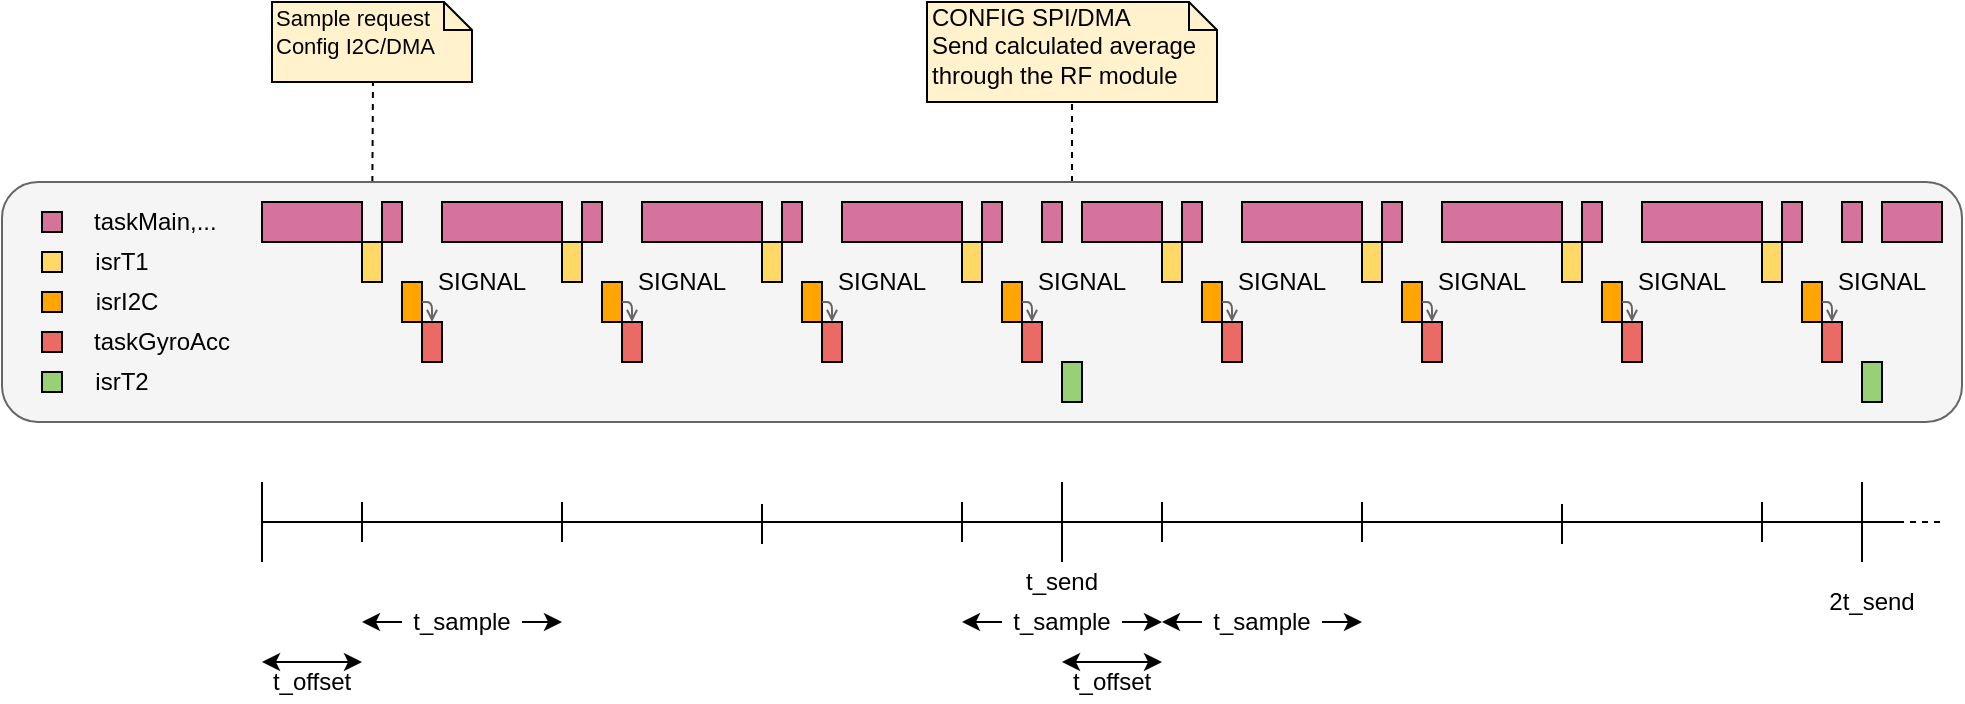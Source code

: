 <mxfile version="12.3.2" type="device" pages="1"><diagram id="cSuGzzFekDDAHzRVUqsY" name="Page-1"><mxGraphModel dx="2012" dy="685" grid="1" gridSize="10" guides="1" tooltips="1" connect="1" arrows="1" fold="1" page="1" pageScale="1" pageWidth="827" pageHeight="1169" math="0" shadow="0"><root><mxCell id="0"/><mxCell id="1" parent="0"/><mxCell id="rkOUXAN77iIOM3Mfhc3u-28" value="" style="endArrow=none;html=1;exitX=0.5;exitY=0;exitDx=0;exitDy=0;entryX=0.5;entryY=1;entryDx=0;entryDy=0;dashed=1;endFill=0;" parent="1" source="rkOUXAN77iIOM3Mfhc3u-20" edge="1"><mxGeometry width="50" height="50" relative="1" as="geometry"><mxPoint x="135" y="320" as="sourcePoint"/><mxPoint x="135.5" y="218.5" as="targetPoint"/></mxGeometry></mxCell><mxCell id="rkOUXAN77iIOM3Mfhc3u-67" value="" style="endArrow=none;html=1;entryX=0.5;entryY=1;entryDx=0;entryDy=0;rounded=0;endFill=0;dashed=1;" parent="1" edge="1"><mxGeometry width="50" height="50" relative="1" as="geometry"><mxPoint x="485" y="360" as="sourcePoint"/><mxPoint x="485" y="228" as="targetPoint"/><Array as="points"/></mxGeometry></mxCell><mxCell id="mVFFXMDGj7C6MJDyE9RA-18" value="" style="rounded=1;whiteSpace=wrap;html=1;strokeColor=#666666;fillColor=#f5f5f5;fontSize=12;fontColor=#333333;shadow=0;comic=0;glass=0;backgroundOutline=0;strokeWidth=1;" parent="1" vertex="1"><mxGeometry x="-50" y="270" width="980" height="120" as="geometry"/></mxCell><mxCell id="rkOUXAN77iIOM3Mfhc3u-131" value="" style="endArrow=none;html=1;dashed=1;" parent="1" edge="1"><mxGeometry width="50" height="50" relative="1" as="geometry"><mxPoint x="880" y="440" as="sourcePoint"/><mxPoint x="920" y="440.0" as="targetPoint"/></mxGeometry></mxCell><mxCell id="rkOUXAN77iIOM3Mfhc3u-1" value="" style="endArrow=none;html=1;" parent="1" edge="1"><mxGeometry width="50" height="50" relative="1" as="geometry"><mxPoint x="80" y="440" as="sourcePoint"/><mxPoint x="480" y="440" as="targetPoint"/></mxGeometry></mxCell><mxCell id="rkOUXAN77iIOM3Mfhc3u-4" value="" style="endArrow=none;html=1;" parent="1" edge="1"><mxGeometry width="50" height="50" relative="1" as="geometry"><mxPoint x="130" y="450" as="sourcePoint"/><mxPoint x="130" y="430" as="targetPoint"/></mxGeometry></mxCell><mxCell id="rkOUXAN77iIOM3Mfhc3u-5" value="" style="endArrow=none;html=1;" parent="1" edge="1"><mxGeometry width="50" height="50" relative="1" as="geometry"><mxPoint x="230" y="450" as="sourcePoint"/><mxPoint x="230" y="430" as="targetPoint"/></mxGeometry></mxCell><mxCell id="rkOUXAN77iIOM3Mfhc3u-6" value="" style="endArrow=none;html=1;" parent="1" edge="1"><mxGeometry width="50" height="50" relative="1" as="geometry"><mxPoint x="330" y="451" as="sourcePoint"/><mxPoint x="330" y="431" as="targetPoint"/></mxGeometry></mxCell><mxCell id="rkOUXAN77iIOM3Mfhc3u-7" value="" style="endArrow=none;html=1;" parent="1" edge="1"><mxGeometry width="50" height="50" relative="1" as="geometry"><mxPoint x="430" y="450" as="sourcePoint"/><mxPoint x="430" y="430" as="targetPoint"/></mxGeometry></mxCell><mxCell id="rkOUXAN77iIOM3Mfhc3u-8" value="" style="endArrow=none;html=1;" parent="1" edge="1"><mxGeometry width="50" height="50" relative="1" as="geometry"><mxPoint x="80" y="460" as="sourcePoint"/><mxPoint x="80" y="420" as="targetPoint"/></mxGeometry></mxCell><mxCell id="rkOUXAN77iIOM3Mfhc3u-9" value="" style="endArrow=none;html=1;" parent="1" edge="1"><mxGeometry width="50" height="50" relative="1" as="geometry"><mxPoint x="480" y="460" as="sourcePoint"/><mxPoint x="480" y="420" as="targetPoint"/></mxGeometry></mxCell><mxCell id="rkOUXAN77iIOM3Mfhc3u-10" value="" style="endArrow=none;html=1;" parent="1" edge="1"><mxGeometry width="50" height="50" relative="1" as="geometry"><mxPoint x="480" y="440" as="sourcePoint"/><mxPoint x="880" y="440" as="targetPoint"/></mxGeometry></mxCell><mxCell id="rkOUXAN77iIOM3Mfhc3u-11" value="" style="endArrow=none;html=1;" parent="1" edge="1"><mxGeometry width="50" height="50" relative="1" as="geometry"><mxPoint x="530" y="450" as="sourcePoint"/><mxPoint x="530" y="430" as="targetPoint"/></mxGeometry></mxCell><mxCell id="rkOUXAN77iIOM3Mfhc3u-12" value="" style="endArrow=none;html=1;" parent="1" edge="1"><mxGeometry width="50" height="50" relative="1" as="geometry"><mxPoint x="630" y="450" as="sourcePoint"/><mxPoint x="630" y="430" as="targetPoint"/></mxGeometry></mxCell><mxCell id="rkOUXAN77iIOM3Mfhc3u-13" value="" style="endArrow=none;html=1;" parent="1" edge="1"><mxGeometry width="50" height="50" relative="1" as="geometry"><mxPoint x="730" y="451" as="sourcePoint"/><mxPoint x="730" y="431" as="targetPoint"/></mxGeometry></mxCell><mxCell id="rkOUXAN77iIOM3Mfhc3u-14" value="" style="endArrow=none;html=1;" parent="1" edge="1"><mxGeometry width="50" height="50" relative="1" as="geometry"><mxPoint x="830" y="450" as="sourcePoint"/><mxPoint x="830" y="430" as="targetPoint"/></mxGeometry></mxCell><mxCell id="rkOUXAN77iIOM3Mfhc3u-15" value="" style="endArrow=none;html=1;" parent="1" edge="1"><mxGeometry width="50" height="50" relative="1" as="geometry"><mxPoint x="480" y="460" as="sourcePoint"/><mxPoint x="480" y="420" as="targetPoint"/></mxGeometry></mxCell><mxCell id="rkOUXAN77iIOM3Mfhc3u-16" value="" style="endArrow=none;html=1;" parent="1" edge="1"><mxGeometry width="50" height="50" relative="1" as="geometry"><mxPoint x="880" y="460" as="sourcePoint"/><mxPoint x="880" y="420" as="targetPoint"/></mxGeometry></mxCell><mxCell id="rkOUXAN77iIOM3Mfhc3u-19" value="&amp;nbsp;taskMain,..." style="text;html=1;strokeColor=none;fillColor=none;align=center;verticalAlign=middle;whiteSpace=wrap;rounded=0;" parent="1" vertex="1"><mxGeometry x="-10" y="280" width="70" height="20" as="geometry"/></mxCell><mxCell id="rkOUXAN77iIOM3Mfhc3u-20" value="" style="rounded=0;whiteSpace=wrap;html=1;fillColor=#FFD966;strokeColor=#000000;gradientColor=none;" parent="1" vertex="1"><mxGeometry x="130" y="300" width="10" height="20" as="geometry"/></mxCell><mxCell id="rkOUXAN77iIOM3Mfhc3u-21" value="isrT1" style="text;html=1;strokeColor=none;fillColor=none;align=center;verticalAlign=middle;whiteSpace=wrap;rounded=0;" parent="1" vertex="1"><mxGeometry x="-10" y="300" width="40" height="20" as="geometry"/></mxCell><mxCell id="rkOUXAN77iIOM3Mfhc3u-22" value="" style="rounded=0;whiteSpace=wrap;html=1;fillColor=#FFA500;strokeColor=#000000;gradientColor=#ffa500;" parent="1" vertex="1"><mxGeometry x="150" y="320" width="10" height="20" as="geometry"/></mxCell><mxCell id="rkOUXAN77iIOM3Mfhc3u-24" value="taskGyroAcc" style="text;html=1;strokeColor=none;fillColor=none;align=center;verticalAlign=middle;whiteSpace=wrap;rounded=0;" parent="1" vertex="1"><mxGeometry x="-10" y="340" width="80" height="20" as="geometry"/></mxCell><mxCell id="rkOUXAN77iIOM3Mfhc3u-25" value="" style="rounded=0;whiteSpace=wrap;html=1;fillColor=#EA6B66;strokeColor=#000000;gradientColor=#ea6b66;" parent="1" vertex="1"><mxGeometry x="160" y="340" width="10" height="20" as="geometry"/></mxCell><mxCell id="rkOUXAN77iIOM3Mfhc3u-26" value="" style="endArrow=open;html=1;exitX=1;exitY=0.5;exitDx=0;exitDy=0;entryX=0.5;entryY=0;entryDx=0;entryDy=0;endFill=0;endSize=4;strokeColor=#666666;" parent="1" source="rkOUXAN77iIOM3Mfhc3u-22" target="rkOUXAN77iIOM3Mfhc3u-25" edge="1"><mxGeometry width="50" height="50" relative="1" as="geometry"><mxPoint x="180" y="330" as="sourcePoint"/><mxPoint x="230" y="280" as="targetPoint"/><Array as="points"><mxPoint x="165" y="330"/></Array></mxGeometry></mxCell><mxCell id="rkOUXAN77iIOM3Mfhc3u-27" value="SIGNAL" style="text;html=1;strokeColor=none;fillColor=none;align=center;verticalAlign=middle;whiteSpace=wrap;rounded=0;fontColor=#000000;strokeWidth=1;labelBorderColor=none;labelBackgroundColor=none;" parent="1" vertex="1"><mxGeometry x="170" y="310" width="40" height="20" as="geometry"/></mxCell><mxCell id="rkOUXAN77iIOM3Mfhc3u-30" value="" style="rounded=0;whiteSpace=wrap;html=1;fillColor=#D5739D;strokeColor=#000000;" parent="1" vertex="1"><mxGeometry x="140" y="280" width="10" height="20" as="geometry"/></mxCell><mxCell id="rkOUXAN77iIOM3Mfhc3u-31" value="" style="rounded=0;whiteSpace=wrap;html=1;fillColor=#D5739D;strokeColor=#000000;gradientColor=#d5739d;" parent="1" vertex="1"><mxGeometry x="170" y="280" width="60" height="20" as="geometry"/></mxCell><mxCell id="rkOUXAN77iIOM3Mfhc3u-33" value="" style="rounded=0;whiteSpace=wrap;html=1;fillColor=#FFD966;strokeColor=#000000;" parent="1" vertex="1"><mxGeometry x="230" y="300" width="10" height="20" as="geometry"/></mxCell><mxCell id="rkOUXAN77iIOM3Mfhc3u-34" value="" style="rounded=0;whiteSpace=wrap;html=1;fillColor=#FFA500;strokeColor=#000000;" parent="1" vertex="1"><mxGeometry x="250" y="320" width="10" height="20" as="geometry"/></mxCell><mxCell id="rkOUXAN77iIOM3Mfhc3u-35" value="" style="rounded=0;whiteSpace=wrap;html=1;fillColor=#EA6B66;strokeColor=#000000;" parent="1" vertex="1"><mxGeometry x="260" y="340" width="10" height="20" as="geometry"/></mxCell><mxCell id="rkOUXAN77iIOM3Mfhc3u-36" value="" style="endArrow=open;html=1;exitX=1;exitY=0.5;exitDx=0;exitDy=0;entryX=0.5;entryY=0;entryDx=0;entryDy=0;endFill=0;endSize=4;strokeColor=#666666;" parent="1" source="rkOUXAN77iIOM3Mfhc3u-34" target="rkOUXAN77iIOM3Mfhc3u-35" edge="1"><mxGeometry width="50" height="50" relative="1" as="geometry"><mxPoint x="280" y="330" as="sourcePoint"/><mxPoint x="330" y="280" as="targetPoint"/><Array as="points"><mxPoint x="265" y="330"/></Array></mxGeometry></mxCell><mxCell id="rkOUXAN77iIOM3Mfhc3u-37" value="SIGNAL" style="text;html=1;strokeColor=none;fillColor=none;align=center;verticalAlign=middle;whiteSpace=wrap;rounded=0;fontColor=#000000;strokeWidth=1;labelBorderColor=none;labelBackgroundColor=none;" parent="1" vertex="1"><mxGeometry x="270" y="310" width="40" height="20" as="geometry"/></mxCell><mxCell id="rkOUXAN77iIOM3Mfhc3u-38" value="" style="rounded=0;whiteSpace=wrap;html=1;fillColor=#D5739D;strokeColor=#000000;" parent="1" vertex="1"><mxGeometry x="240" y="280" width="10" height="20" as="geometry"/></mxCell><mxCell id="rkOUXAN77iIOM3Mfhc3u-39" value="" style="rounded=0;whiteSpace=wrap;html=1;fillColor=#D5739D;strokeColor=#000000;" parent="1" vertex="1"><mxGeometry x="270" y="280" width="60" height="20" as="geometry"/></mxCell><mxCell id="rkOUXAN77iIOM3Mfhc3u-47" value="" style="rounded=0;whiteSpace=wrap;html=1;fillColor=#FFD966;strokeColor=#000000;" parent="1" vertex="1"><mxGeometry x="330" y="300" width="10" height="20" as="geometry"/></mxCell><mxCell id="rkOUXAN77iIOM3Mfhc3u-48" value="" style="rounded=0;whiteSpace=wrap;html=1;fillColor=#FFA500;strokeColor=#000000;" parent="1" vertex="1"><mxGeometry x="350" y="320" width="10" height="20" as="geometry"/></mxCell><mxCell id="rkOUXAN77iIOM3Mfhc3u-49" value="" style="rounded=0;whiteSpace=wrap;html=1;fillColor=#EA6B66;strokeColor=#000000;" parent="1" vertex="1"><mxGeometry x="360" y="340" width="10" height="20" as="geometry"/></mxCell><mxCell id="rkOUXAN77iIOM3Mfhc3u-50" value="" style="endArrow=open;html=1;exitX=1;exitY=0.5;exitDx=0;exitDy=0;entryX=0.5;entryY=0;entryDx=0;entryDy=0;endFill=0;endSize=4;strokeColor=#666666;" parent="1" source="rkOUXAN77iIOM3Mfhc3u-48" target="rkOUXAN77iIOM3Mfhc3u-49" edge="1"><mxGeometry width="50" height="50" relative="1" as="geometry"><mxPoint x="380" y="330" as="sourcePoint"/><mxPoint x="430" y="280" as="targetPoint"/><Array as="points"><mxPoint x="365" y="330"/></Array></mxGeometry></mxCell><mxCell id="rkOUXAN77iIOM3Mfhc3u-51" value="SIGNAL" style="text;html=1;strokeColor=none;fillColor=none;align=center;verticalAlign=middle;whiteSpace=wrap;rounded=0;fontColor=#000000;strokeWidth=1;labelBorderColor=none;labelBackgroundColor=none;" parent="1" vertex="1"><mxGeometry x="370" y="310" width="40" height="20" as="geometry"/></mxCell><mxCell id="rkOUXAN77iIOM3Mfhc3u-52" value="" style="rounded=0;whiteSpace=wrap;html=1;fillColor=#D5739D;strokeColor=#000000;" parent="1" vertex="1"><mxGeometry x="340" y="280" width="10" height="20" as="geometry"/></mxCell><mxCell id="rkOUXAN77iIOM3Mfhc3u-53" value="" style="rounded=0;whiteSpace=wrap;html=1;fillColor=#D5739D;strokeColor=#000000;" parent="1" vertex="1"><mxGeometry x="370" y="280" width="60" height="20" as="geometry"/></mxCell><mxCell id="rkOUXAN77iIOM3Mfhc3u-55" value="" style="rounded=0;whiteSpace=wrap;html=1;fillColor=#FFD966;strokeColor=#000000;" parent="1" vertex="1"><mxGeometry x="430" y="300" width="10" height="20" as="geometry"/></mxCell><mxCell id="rkOUXAN77iIOM3Mfhc3u-56" value="" style="rounded=0;whiteSpace=wrap;html=1;fillColor=#FFA500;strokeColor=#000000;" parent="1" vertex="1"><mxGeometry x="450" y="320" width="10" height="20" as="geometry"/></mxCell><mxCell id="rkOUXAN77iIOM3Mfhc3u-57" value="" style="rounded=0;whiteSpace=wrap;html=1;fillColor=#EA6B66;strokeColor=#000000;" parent="1" vertex="1"><mxGeometry x="460" y="340" width="10" height="20" as="geometry"/></mxCell><mxCell id="rkOUXAN77iIOM3Mfhc3u-58" value="" style="endArrow=open;html=1;exitX=1;exitY=0.5;exitDx=0;exitDy=0;entryX=0.5;entryY=0;entryDx=0;entryDy=0;endFill=0;endSize=4;strokeColor=#666666;" parent="1" source="rkOUXAN77iIOM3Mfhc3u-56" target="rkOUXAN77iIOM3Mfhc3u-57" edge="1"><mxGeometry width="50" height="50" relative="1" as="geometry"><mxPoint x="480" y="330" as="sourcePoint"/><mxPoint x="530" y="280" as="targetPoint"/><Array as="points"><mxPoint x="465" y="330"/></Array></mxGeometry></mxCell><mxCell id="rkOUXAN77iIOM3Mfhc3u-60" value="" style="rounded=0;whiteSpace=wrap;html=1;fillColor=#D5739D;strokeColor=#000000;" parent="1" vertex="1"><mxGeometry x="440" y="280" width="10" height="20" as="geometry"/></mxCell><mxCell id="rkOUXAN77iIOM3Mfhc3u-63" value="" style="rounded=0;whiteSpace=wrap;html=1;fillColor=#97D077;strokeColor=#000000;gradientColor=none;" parent="1" vertex="1"><mxGeometry x="480" y="360" width="10" height="20" as="geometry"/></mxCell><mxCell id="rkOUXAN77iIOM3Mfhc3u-64" value="" style="rounded=0;whiteSpace=wrap;html=1;fillColor=#D5739D;strokeColor=#000000;" parent="1" vertex="1"><mxGeometry x="470" y="280" width="10" height="20" as="geometry"/></mxCell><mxCell id="rkOUXAN77iIOM3Mfhc3u-99" value="" style="rounded=0;whiteSpace=wrap;html=1;fillColor=#D5739D;strokeColor=#000000;" parent="1" vertex="1"><mxGeometry x="490" y="280" width="40" height="20" as="geometry"/></mxCell><mxCell id="rkOUXAN77iIOM3Mfhc3u-100" value="" style="rounded=0;whiteSpace=wrap;html=1;fillColor=#FFD966;strokeColor=#000000;" parent="1" vertex="1"><mxGeometry x="530" y="300" width="10" height="20" as="geometry"/></mxCell><mxCell id="rkOUXAN77iIOM3Mfhc3u-101" value="" style="rounded=0;whiteSpace=wrap;html=1;fillColor=#FFA500;strokeColor=#000000;" parent="1" vertex="1"><mxGeometry x="550" y="320" width="10" height="20" as="geometry"/></mxCell><mxCell id="rkOUXAN77iIOM3Mfhc3u-102" value="" style="rounded=0;whiteSpace=wrap;html=1;fillColor=#EA6B66;strokeColor=#000000;" parent="1" vertex="1"><mxGeometry x="560" y="340" width="10" height="20" as="geometry"/></mxCell><mxCell id="rkOUXAN77iIOM3Mfhc3u-103" value="" style="endArrow=open;html=1;exitX=1;exitY=0.5;exitDx=0;exitDy=0;entryX=0.5;entryY=0;entryDx=0;entryDy=0;endFill=0;strokeWidth=1;endSize=4;strokeColor=#666666;" parent="1" source="rkOUXAN77iIOM3Mfhc3u-101" target="rkOUXAN77iIOM3Mfhc3u-102" edge="1"><mxGeometry width="50" height="50" relative="1" as="geometry"><mxPoint x="580" y="330" as="sourcePoint"/><mxPoint x="630" y="280" as="targetPoint"/><Array as="points"><mxPoint x="565" y="330"/></Array></mxGeometry></mxCell><mxCell id="rkOUXAN77iIOM3Mfhc3u-104" value="SIGNAL" style="text;html=1;strokeColor=none;fillColor=none;align=center;verticalAlign=middle;whiteSpace=wrap;rounded=0;fontColor=#000000;strokeWidth=1;labelBorderColor=none;labelBackgroundColor=none;" parent="1" vertex="1"><mxGeometry x="570" y="310" width="40" height="20" as="geometry"/></mxCell><mxCell id="rkOUXAN77iIOM3Mfhc3u-105" value="" style="rounded=0;whiteSpace=wrap;html=1;fillColor=#D5739D;strokeColor=#000000;" parent="1" vertex="1"><mxGeometry x="540" y="280" width="10" height="20" as="geometry"/></mxCell><mxCell id="rkOUXAN77iIOM3Mfhc3u-106" value="" style="rounded=0;whiteSpace=wrap;html=1;fillColor=#D5739D;strokeColor=#000000;" parent="1" vertex="1"><mxGeometry x="570" y="280" width="60" height="20" as="geometry"/></mxCell><mxCell id="rkOUXAN77iIOM3Mfhc3u-107" value="" style="rounded=0;whiteSpace=wrap;html=1;fillColor=#FFD966;strokeColor=#000000;" parent="1" vertex="1"><mxGeometry x="630" y="300" width="10" height="20" as="geometry"/></mxCell><mxCell id="rkOUXAN77iIOM3Mfhc3u-108" value="" style="rounded=0;whiteSpace=wrap;html=1;fillColor=#FFA500;strokeColor=#000000;" parent="1" vertex="1"><mxGeometry x="650" y="320" width="10" height="20" as="geometry"/></mxCell><mxCell id="rkOUXAN77iIOM3Mfhc3u-109" value="" style="rounded=0;whiteSpace=wrap;html=1;fillColor=#EA6B66;strokeColor=#000000;" parent="1" vertex="1"><mxGeometry x="660" y="340" width="10" height="20" as="geometry"/></mxCell><mxCell id="rkOUXAN77iIOM3Mfhc3u-110" value="" style="endArrow=open;html=1;exitX=1;exitY=0.5;exitDx=0;exitDy=0;entryX=0.5;entryY=0;entryDx=0;entryDy=0;endFill=0;strokeWidth=1;endSize=4;strokeColor=#666666;" parent="1" source="rkOUXAN77iIOM3Mfhc3u-108" target="rkOUXAN77iIOM3Mfhc3u-109" edge="1"><mxGeometry width="50" height="50" relative="1" as="geometry"><mxPoint x="680" y="330" as="sourcePoint"/><mxPoint x="730" y="280" as="targetPoint"/><Array as="points"><mxPoint x="665" y="330"/></Array></mxGeometry></mxCell><mxCell id="rkOUXAN77iIOM3Mfhc3u-111" value="SIGNAL" style="text;html=1;strokeColor=none;fillColor=none;align=center;verticalAlign=middle;whiteSpace=wrap;rounded=0;fontColor=#000000;strokeWidth=1;labelBorderColor=none;labelBackgroundColor=none;" parent="1" vertex="1"><mxGeometry x="670" y="310" width="40" height="20" as="geometry"/></mxCell><mxCell id="rkOUXAN77iIOM3Mfhc3u-112" value="" style="rounded=0;whiteSpace=wrap;html=1;fillColor=#D5739D;strokeColor=#000000;" parent="1" vertex="1"><mxGeometry x="640" y="280" width="10" height="20" as="geometry"/></mxCell><mxCell id="rkOUXAN77iIOM3Mfhc3u-113" value="" style="rounded=0;whiteSpace=wrap;html=1;fillColor=#D5739D;strokeColor=#000000;" parent="1" vertex="1"><mxGeometry x="670" y="280" width="60" height="20" as="geometry"/></mxCell><mxCell id="rkOUXAN77iIOM3Mfhc3u-114" value="" style="rounded=0;whiteSpace=wrap;html=1;fillColor=#FFD966;strokeColor=#000000;" parent="1" vertex="1"><mxGeometry x="730" y="300" width="10" height="20" as="geometry"/></mxCell><mxCell id="rkOUXAN77iIOM3Mfhc3u-115" value="" style="rounded=0;whiteSpace=wrap;html=1;fillColor=#FFA500;strokeColor=#000000;" parent="1" vertex="1"><mxGeometry x="750" y="320" width="10" height="20" as="geometry"/></mxCell><mxCell id="rkOUXAN77iIOM3Mfhc3u-116" value="" style="rounded=0;whiteSpace=wrap;html=1;fillColor=#EA6B66;strokeColor=#000000;" parent="1" vertex="1"><mxGeometry x="760" y="340" width="10" height="20" as="geometry"/></mxCell><mxCell id="rkOUXAN77iIOM3Mfhc3u-117" value="" style="endArrow=open;html=1;exitX=1;exitY=0.5;exitDx=0;exitDy=0;entryX=0.5;entryY=0;entryDx=0;entryDy=0;endFill=0;strokeWidth=1;endSize=4;strokeColor=#666666;" parent="1" source="rkOUXAN77iIOM3Mfhc3u-115" target="rkOUXAN77iIOM3Mfhc3u-116" edge="1"><mxGeometry width="50" height="50" relative="1" as="geometry"><mxPoint x="780" y="330" as="sourcePoint"/><mxPoint x="830" y="280" as="targetPoint"/><Array as="points"><mxPoint x="765" y="330"/></Array></mxGeometry></mxCell><mxCell id="rkOUXAN77iIOM3Mfhc3u-118" value="SIGNAL" style="text;html=1;strokeColor=none;fillColor=none;align=center;verticalAlign=middle;whiteSpace=wrap;rounded=0;fontColor=#000000;strokeWidth=1;labelBorderColor=none;labelBackgroundColor=none;" parent="1" vertex="1"><mxGeometry x="770" y="310" width="40" height="20" as="geometry"/></mxCell><mxCell id="rkOUXAN77iIOM3Mfhc3u-119" value="" style="rounded=0;whiteSpace=wrap;html=1;fillColor=#D5739D;strokeColor=#000000;" parent="1" vertex="1"><mxGeometry x="740" y="280" width="10" height="20" as="geometry"/></mxCell><mxCell id="rkOUXAN77iIOM3Mfhc3u-120" value="" style="rounded=0;whiteSpace=wrap;html=1;fillColor=#D5739D;strokeColor=#000000;" parent="1" vertex="1"><mxGeometry x="770" y="280" width="60" height="20" as="geometry"/></mxCell><mxCell id="rkOUXAN77iIOM3Mfhc3u-121" value="" style="rounded=0;whiteSpace=wrap;html=1;fillColor=#FFD966;strokeColor=#000000;" parent="1" vertex="1"><mxGeometry x="830" y="300" width="10" height="20" as="geometry"/></mxCell><mxCell id="rkOUXAN77iIOM3Mfhc3u-122" value="" style="rounded=0;whiteSpace=wrap;html=1;fillColor=#FFA500;strokeColor=#000000;" parent="1" vertex="1"><mxGeometry x="850" y="320" width="10" height="20" as="geometry"/></mxCell><mxCell id="rkOUXAN77iIOM3Mfhc3u-123" value="" style="rounded=0;whiteSpace=wrap;html=1;fillColor=#EA6B66;strokeColor=#000000;" parent="1" vertex="1"><mxGeometry x="860" y="340" width="10" height="20" as="geometry"/></mxCell><mxCell id="rkOUXAN77iIOM3Mfhc3u-124" value="" style="endArrow=open;html=1;exitX=1;exitY=0.5;exitDx=0;exitDy=0;entryX=0.5;entryY=0;entryDx=0;entryDy=0;endFill=0;strokeWidth=1;endSize=4;strokeColor=#666666;" parent="1" source="rkOUXAN77iIOM3Mfhc3u-122" target="rkOUXAN77iIOM3Mfhc3u-123" edge="1"><mxGeometry width="50" height="50" relative="1" as="geometry"><mxPoint x="880" y="330" as="sourcePoint"/><mxPoint x="930" y="280" as="targetPoint"/><Array as="points"><mxPoint x="865" y="330"/></Array></mxGeometry></mxCell><mxCell id="rkOUXAN77iIOM3Mfhc3u-126" value="" style="rounded=0;whiteSpace=wrap;html=1;fillColor=#D5739D;strokeColor=#000000;" parent="1" vertex="1"><mxGeometry x="840" y="280" width="10" height="20" as="geometry"/></mxCell><mxCell id="rkOUXAN77iIOM3Mfhc3u-130" value="" style="endArrow=none;html=1;" parent="1" edge="1"><mxGeometry width="50" height="50" relative="1" as="geometry"><mxPoint x="880" y="440" as="sourcePoint"/><mxPoint x="900" y="440" as="targetPoint"/></mxGeometry></mxCell><mxCell id="rkOUXAN77iIOM3Mfhc3u-132" value="t_send" style="text;html=1;strokeColor=none;fillColor=none;align=center;verticalAlign=middle;whiteSpace=wrap;rounded=0;" parent="1" vertex="1"><mxGeometry x="460" y="460" width="40" height="20" as="geometry"/></mxCell><mxCell id="rkOUXAN77iIOM3Mfhc3u-133" value="2t_send" style="text;html=1;strokeColor=none;fillColor=none;align=center;verticalAlign=middle;whiteSpace=wrap;rounded=0;" parent="1" vertex="1"><mxGeometry x="865" y="470" width="40" height="20" as="geometry"/></mxCell><mxCell id="rkOUXAN77iIOM3Mfhc3u-137" value="" style="endArrow=classic;startArrow=none;html=1;startFill=0;" parent="1" source="rkOUXAN77iIOM3Mfhc3u-136" edge="1"><mxGeometry width="50" height="50" relative="1" as="geometry"><mxPoint x="430" y="490" as="sourcePoint"/><mxPoint x="530" y="490" as="targetPoint"/></mxGeometry></mxCell><mxCell id="rkOUXAN77iIOM3Mfhc3u-140" value="" style="endArrow=classic;startArrow=classic;html=1;" parent="1" edge="1"><mxGeometry width="50" height="50" relative="1" as="geometry"><mxPoint x="80" y="510" as="sourcePoint"/><mxPoint x="130" y="510" as="targetPoint"/></mxGeometry></mxCell><mxCell id="rkOUXAN77iIOM3Mfhc3u-141" value="t_offset" style="text;html=1;strokeColor=none;fillColor=none;align=center;verticalAlign=middle;whiteSpace=wrap;rounded=0;" parent="1" vertex="1"><mxGeometry x="85" y="510" width="40" height="20" as="geometry"/></mxCell><mxCell id="rkOUXAN77iIOM3Mfhc3u-136" value="t_sample" style="text;html=1;strokeColor=none;fillColor=none;align=center;verticalAlign=middle;whiteSpace=wrap;rounded=0;" parent="1" vertex="1"><mxGeometry x="450" y="480" width="60" height="20" as="geometry"/></mxCell><mxCell id="rkOUXAN77iIOM3Mfhc3u-144" value="" style="endArrow=none;startArrow=classic;html=1;startFill=1;endFill=0;" parent="1" target="rkOUXAN77iIOM3Mfhc3u-136" edge="1"><mxGeometry width="50" height="50" relative="1" as="geometry"><mxPoint x="430.0" y="490" as="sourcePoint"/><mxPoint x="530" y="490" as="targetPoint"/></mxGeometry></mxCell><mxCell id="rkOUXAN77iIOM3Mfhc3u-146" value="" style="endArrow=classic;startArrow=none;html=1;startFill=0;" parent="1" source="rkOUXAN77iIOM3Mfhc3u-147" edge="1"><mxGeometry width="50" height="50" relative="1" as="geometry"><mxPoint x="130" y="490" as="sourcePoint"/><mxPoint x="230" y="490" as="targetPoint"/></mxGeometry></mxCell><mxCell id="rkOUXAN77iIOM3Mfhc3u-147" value="t_sample" style="text;html=1;strokeColor=none;fillColor=none;align=center;verticalAlign=middle;whiteSpace=wrap;rounded=0;fontStyle=0" parent="1" vertex="1"><mxGeometry x="150" y="480" width="60" height="20" as="geometry"/></mxCell><mxCell id="rkOUXAN77iIOM3Mfhc3u-148" value="" style="endArrow=none;startArrow=classic;html=1;startFill=1;endFill=0;" parent="1" target="rkOUXAN77iIOM3Mfhc3u-147" edge="1"><mxGeometry width="50" height="50" relative="1" as="geometry"><mxPoint x="130.0" y="490" as="sourcePoint"/><mxPoint x="230" y="490" as="targetPoint"/></mxGeometry></mxCell><mxCell id="rkOUXAN77iIOM3Mfhc3u-149" value="" style="endArrow=classic;startArrow=classic;html=1;" parent="1" edge="1"><mxGeometry width="50" height="50" relative="1" as="geometry"><mxPoint x="480.0" y="510" as="sourcePoint"/><mxPoint x="530.0" y="510" as="targetPoint"/></mxGeometry></mxCell><mxCell id="rkOUXAN77iIOM3Mfhc3u-150" value="t_offset" style="text;html=1;strokeColor=none;fillColor=none;align=center;verticalAlign=middle;whiteSpace=wrap;rounded=0;" parent="1" vertex="1"><mxGeometry x="485" y="510" width="40" height="20" as="geometry"/></mxCell><mxCell id="rkOUXAN77iIOM3Mfhc3u-152" value="" style="endArrow=classic;startArrow=none;html=1;startFill=0;" parent="1" source="rkOUXAN77iIOM3Mfhc3u-153" edge="1"><mxGeometry width="50" height="50" relative="1" as="geometry"><mxPoint x="530" y="490" as="sourcePoint"/><mxPoint x="630" y="490.0" as="targetPoint"/></mxGeometry></mxCell><mxCell id="rkOUXAN77iIOM3Mfhc3u-153" value="t_sample" style="text;html=1;strokeColor=none;fillColor=none;align=center;verticalAlign=middle;whiteSpace=wrap;rounded=0;" parent="1" vertex="1"><mxGeometry x="550" y="480" width="60" height="20" as="geometry"/></mxCell><mxCell id="rkOUXAN77iIOM3Mfhc3u-154" value="" style="endArrow=none;startArrow=classic;html=1;startFill=1;endFill=0;" parent="1" target="rkOUXAN77iIOM3Mfhc3u-153" edge="1"><mxGeometry width="50" height="50" relative="1" as="geometry"><mxPoint x="530" y="490.0" as="sourcePoint"/><mxPoint x="630" y="490" as="targetPoint"/></mxGeometry></mxCell><mxCell id="rkOUXAN77iIOM3Mfhc3u-155" value="" style="rounded=0;whiteSpace=wrap;html=1;fillColor=#D5739D;strokeColor=#000000;" parent="1" vertex="1"><mxGeometry x="890" y="280" width="30" height="20" as="geometry"/></mxCell><mxCell id="mVFFXMDGj7C6MJDyE9RA-10" value="" style="text;html=1;strokeColor=#000000;fillColor=#D5739D;align=center;verticalAlign=middle;whiteSpace=wrap;rounded=0;fontSize=11;" parent="1" vertex="1"><mxGeometry x="-30" y="285" width="10.0" height="10" as="geometry"/></mxCell><mxCell id="mVFFXMDGj7C6MJDyE9RA-11" value="" style="text;html=1;strokeColor=#000000;fillColor=#FFD966;align=center;verticalAlign=middle;whiteSpace=wrap;rounded=0;fontSize=11;" parent="1" vertex="1"><mxGeometry x="-30" y="305" width="10.0" height="10" as="geometry"/></mxCell><mxCell id="mVFFXMDGj7C6MJDyE9RA-12" value="" style="text;html=1;strokeColor=#000000;fillColor=#FFA500;align=center;verticalAlign=middle;whiteSpace=wrap;rounded=0;fontSize=11;" parent="1" vertex="1"><mxGeometry x="-30" y="325" width="10.0" height="10" as="geometry"/></mxCell><mxCell id="mVFFXMDGj7C6MJDyE9RA-13" value="" style="text;html=1;strokeColor=#000000;fillColor=#EA6B66;align=center;verticalAlign=middle;whiteSpace=wrap;rounded=0;fontSize=11;" parent="1" vertex="1"><mxGeometry x="-30" y="345" width="10.0" height="10" as="geometry"/></mxCell><mxCell id="mVFFXMDGj7C6MJDyE9RA-14" value="" style="text;html=1;strokeColor=#000000;fillColor=#97D077;align=center;verticalAlign=middle;whiteSpace=wrap;rounded=0;fontSize=11;" parent="1" vertex="1"><mxGeometry x="-30" y="365" width="10.0" height="10" as="geometry"/></mxCell><mxCell id="mVFFXMDGj7C6MJDyE9RA-16" value="isrI2C" style="text;html=1;strokeColor=none;fillColor=none;align=center;verticalAlign=middle;whiteSpace=wrap;rounded=0;" parent="1" vertex="1"><mxGeometry x="-5" y="320" width="35" height="20" as="geometry"/></mxCell><mxCell id="mVFFXMDGj7C6MJDyE9RA-17" value="isrT2" style="text;html=1;strokeColor=none;fillColor=none;align=center;verticalAlign=middle;whiteSpace=wrap;rounded=0;" parent="1" vertex="1"><mxGeometry x="-5" y="360" width="30" height="20" as="geometry"/></mxCell><mxCell id="rkOUXAN77iIOM3Mfhc3u-18" value="" style="rounded=0;whiteSpace=wrap;html=1;fillColor=#D5739D;strokeColor=#000000;gradientColor=none;" parent="1" vertex="1"><mxGeometry x="80" y="280" width="50" height="20" as="geometry"/></mxCell><mxCell id="rkOUXAN77iIOM3Mfhc3u-127" value="" style="rounded=0;whiteSpace=wrap;html=1;fillColor=#97D077;strokeColor=#000000;" parent="1" vertex="1"><mxGeometry x="880" y="360" width="10" height="20" as="geometry"/></mxCell><mxCell id="rkOUXAN77iIOM3Mfhc3u-128" value="" style="rounded=0;whiteSpace=wrap;html=1;fillColor=#D5739D;strokeColor=#000000;" parent="1" vertex="1"><mxGeometry x="870" y="280" width="10" height="20" as="geometry"/></mxCell><mxCell id="rkOUXAN77iIOM3Mfhc3u-125" value="SIGNAL" style="text;html=1;strokeColor=none;fillColor=none;align=center;verticalAlign=middle;whiteSpace=wrap;rounded=0;fontColor=#000000;strokeWidth=1;labelBorderColor=none;labelBackgroundColor=none;" parent="1" vertex="1"><mxGeometry x="870" y="310" width="40" height="20" as="geometry"/></mxCell><mxCell id="mVFFXMDGj7C6MJDyE9RA-27" value="CONFIG SPI/DMA&lt;br&gt;Send calculated average through the RF module" style="shape=note;whiteSpace=wrap;html=1;size=14;verticalAlign=top;align=left;spacingTop=-6;rounded=0;shadow=0;glass=0;comic=0;labelBackgroundColor=none;strokeColor=#000000;strokeWidth=1;fillColor=#fff2cc;" parent="1" vertex="1"><mxGeometry x="412.5" y="180" width="145" height="50" as="geometry"/></mxCell><mxCell id="mVFFXMDGj7C6MJDyE9RA-31" value="&lt;span style=&quot;font-size: 11px ; text-align: center&quot;&gt;Sample request&lt;/span&gt;&lt;br style=&quot;font-size: 11px ; text-align: center&quot;&gt;&lt;span style=&quot;font-size: 11px ; text-align: center&quot;&gt;Config I2C/DMA&lt;/span&gt;" style="shape=note;whiteSpace=wrap;html=1;size=14;verticalAlign=top;align=left;spacingTop=-6;rounded=0;shadow=0;glass=0;comic=0;labelBackgroundColor=none;strokeColor=#000000;strokeWidth=1;fillColor=#fff2cc;" parent="1" vertex="1"><mxGeometry x="85" y="180" width="100" height="40" as="geometry"/></mxCell><mxCell id="rkOUXAN77iIOM3Mfhc3u-59" value="SIGNAL" style="text;html=1;strokeColor=none;fillColor=none;align=center;verticalAlign=middle;whiteSpace=wrap;rounded=0;fontColor=#000000;strokeWidth=1;labelBorderColor=none;labelBackgroundColor=none;" parent="1" vertex="1"><mxGeometry x="470" y="310" width="40" height="20" as="geometry"/></mxCell></root></mxGraphModel></diagram></mxfile>